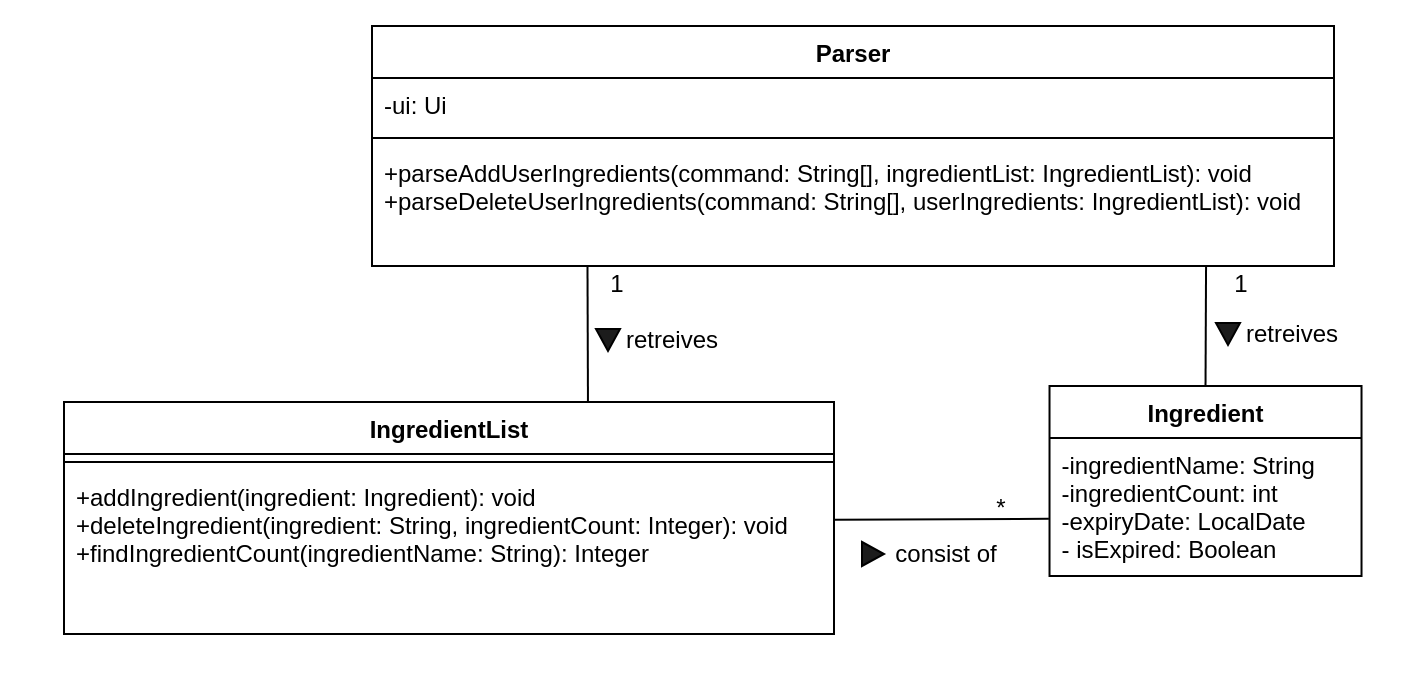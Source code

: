 <mxfile version="20.8.10" type="device"><diagram name="Page-1" id="iIjgThHYcFBI7fSDfPCQ"><mxGraphModel dx="691" dy="409" grid="0" gridSize="10" guides="1" tooltips="1" connect="1" arrows="1" fold="1" page="1" pageScale="1" pageWidth="1169" pageHeight="827" math="0" shadow="0"><root><mxCell id="0"/><mxCell id="1" parent="0"/><mxCell id="QD7r2LCSi3TkQgZWs7e6-28" value="" style="html=1;fillColor=default;strokeColor=none;" parent="1" vertex="1"><mxGeometry x="70" y="59" width="700" height="341" as="geometry"/></mxCell><mxCell id="QD7r2LCSi3TkQgZWs7e6-1" value="Parser" style="swimlane;fontStyle=1;align=center;verticalAlign=top;childLayout=stackLayout;horizontal=1;startSize=26;horizontalStack=0;resizeParent=1;resizeParentMax=0;resizeLast=0;collapsible=1;marginBottom=0;" parent="1" vertex="1"><mxGeometry x="256" y="72" width="481" height="120" as="geometry"/></mxCell><mxCell id="QD7r2LCSi3TkQgZWs7e6-2" value="-ui: Ui" style="text;strokeColor=none;fillColor=none;align=left;verticalAlign=top;spacingLeft=4;spacingRight=4;overflow=hidden;rotatable=0;points=[[0,0.5],[1,0.5]];portConstraint=eastwest;" parent="QD7r2LCSi3TkQgZWs7e6-1" vertex="1"><mxGeometry y="26" width="481" height="26" as="geometry"/></mxCell><mxCell id="QD7r2LCSi3TkQgZWs7e6-3" value="" style="line;strokeWidth=1;fillColor=none;align=left;verticalAlign=middle;spacingTop=-1;spacingLeft=3;spacingRight=3;rotatable=0;labelPosition=right;points=[];portConstraint=eastwest;strokeColor=inherit;" parent="QD7r2LCSi3TkQgZWs7e6-1" vertex="1"><mxGeometry y="52" width="481" height="8" as="geometry"/></mxCell><mxCell id="QD7r2LCSi3TkQgZWs7e6-4" value="+parseAddUserIngredients(command: String[], ingredientList: IngredientList): void&#10;+parseDeleteUserIngredients(command: String[], userIngredients: IngredientList): void" style="text;strokeColor=none;fillColor=none;align=left;verticalAlign=top;spacingLeft=4;spacingRight=4;overflow=hidden;rotatable=0;points=[[0,0.5],[1,0.5]];portConstraint=eastwest;" parent="QD7r2LCSi3TkQgZWs7e6-1" vertex="1"><mxGeometry y="60" width="481" height="60" as="geometry"/></mxCell><mxCell id="QD7r2LCSi3TkQgZWs7e6-19" value="" style="endArrow=none;html=1;rounded=0;entryX=0.224;entryY=1;entryDx=0;entryDy=0;entryPerimeter=0;" parent="1" target="QD7r2LCSi3TkQgZWs7e6-4" edge="1"><mxGeometry width="50" height="50" relative="1" as="geometry"><mxPoint x="364" y="264" as="sourcePoint"/><mxPoint x="365" y="211" as="targetPoint"/></mxGeometry></mxCell><mxCell id="QD7r2LCSi3TkQgZWs7e6-21" value="" style="endArrow=none;html=1;rounded=0;entryX=-0.002;entryY=0.586;entryDx=0;entryDy=0;entryPerimeter=0;exitX=1.001;exitY=0.303;exitDx=0;exitDy=0;exitPerimeter=0;" parent="1" source="QD7r2LCSi3TkQgZWs7e6-9" target="QD7r2LCSi3TkQgZWs7e6-15" edge="1"><mxGeometry width="50" height="50" relative="1" as="geometry"><mxPoint x="386.75" y="274.5" as="sourcePoint"/><mxPoint x="373.744" y="202" as="targetPoint"/></mxGeometry></mxCell><mxCell id="QD7r2LCSi3TkQgZWs7e6-22" value="*" style="text;html=1;align=center;verticalAlign=middle;resizable=0;points=[];autosize=1;strokeColor=none;fillColor=none;" parent="1" vertex="1"><mxGeometry x="558" y="300" width="23" height="26" as="geometry"/></mxCell><mxCell id="QD7r2LCSi3TkQgZWs7e6-23" value="1" style="text;html=1;align=center;verticalAlign=middle;resizable=0;points=[];autosize=1;strokeColor=none;fillColor=none;" parent="1" vertex="1"><mxGeometry x="365" y="188" width="25" height="26" as="geometry"/></mxCell><mxCell id="QD7r2LCSi3TkQgZWs7e6-24" value="" style="endArrow=none;html=1;rounded=0;exitX=0.5;exitY=0;exitDx=0;exitDy=0;entryX=0.867;entryY=1.009;entryDx=0;entryDy=0;entryPerimeter=0;" parent="1" source="QD7r2LCSi3TkQgZWs7e6-14" edge="1" target="QD7r2LCSi3TkQgZWs7e6-4"><mxGeometry width="50" height="50" relative="1" as="geometry"><mxPoint x="659" y="251" as="sourcePoint"/><mxPoint x="674" y="190" as="targetPoint"/></mxGeometry></mxCell><mxCell id="QD7r2LCSi3TkQgZWs7e6-25" value="1" style="text;html=1;align=center;verticalAlign=middle;resizable=0;points=[];autosize=1;strokeColor=none;fillColor=none;" parent="1" vertex="1"><mxGeometry x="677" y="188" width="25" height="26" as="geometry"/></mxCell><mxCell id="QD7r2LCSi3TkQgZWs7e6-6" value="IngredientList" style="swimlane;fontStyle=1;align=center;verticalAlign=top;childLayout=stackLayout;horizontal=1;startSize=26;horizontalStack=0;resizeParent=1;resizeParentMax=0;resizeLast=0;collapsible=1;marginBottom=0;fillColor=#FFFFFF;" parent="1" vertex="1"><mxGeometry x="102" y="260" width="385" height="116" as="geometry"/></mxCell><mxCell id="QD7r2LCSi3TkQgZWs7e6-8" value="" style="line;strokeWidth=1;fillColor=none;align=left;verticalAlign=middle;spacingTop=-1;spacingLeft=3;spacingRight=3;rotatable=0;labelPosition=right;points=[];portConstraint=eastwest;strokeColor=inherit;" parent="QD7r2LCSi3TkQgZWs7e6-6" vertex="1"><mxGeometry y="26" width="385" height="8" as="geometry"/></mxCell><mxCell id="QD7r2LCSi3TkQgZWs7e6-9" value="+addIngredient(ingredient: Ingredient): void&#10;+deleteIngredient(ingredient: String, ingredientCount: Integer): void&#10;+findIngredientCount(ingredientName: String): Integer" style="text;strokeColor=none;fillColor=none;align=left;verticalAlign=top;spacingLeft=4;spacingRight=4;overflow=hidden;rotatable=0;points=[[0,0.5],[1,0.5]];portConstraint=eastwest;" parent="QD7r2LCSi3TkQgZWs7e6-6" vertex="1"><mxGeometry y="34" width="385" height="82" as="geometry"/></mxCell><mxCell id="QD7r2LCSi3TkQgZWs7e6-14" value="Ingredient" style="swimlane;fontStyle=1;align=center;verticalAlign=top;childLayout=stackLayout;horizontal=1;startSize=26;horizontalStack=0;resizeParent=1;resizeParentMax=0;resizeLast=0;collapsible=1;marginBottom=0;" parent="1" vertex="1"><mxGeometry x="594.76" y="252" width="156" height="95" as="geometry"/></mxCell><mxCell id="QD7r2LCSi3TkQgZWs7e6-15" value="-ingredientName: String&#10;-ingredientCount: int&#10;-expiryDate: LocalDate&#10;- isExpired: Boolean" style="text;strokeColor=none;fillColor=none;align=left;verticalAlign=top;spacingLeft=4;spacingRight=4;overflow=hidden;rotatable=0;points=[[0,0.5],[1,0.5]];portConstraint=eastwest;" parent="QD7r2LCSi3TkQgZWs7e6-14" vertex="1"><mxGeometry y="26" width="156" height="69" as="geometry"/></mxCell><mxCell id="eTLkhXpMhbSrlDtid2MF-6" value="consist of" style="text;html=1;strokeColor=none;fillColor=none;align=center;verticalAlign=middle;whiteSpace=wrap;rounded=0;" vertex="1" parent="1"><mxGeometry x="512.5" y="321" width="60" height="30" as="geometry"/></mxCell><mxCell id="eTLkhXpMhbSrlDtid2MF-7" value="" style="verticalLabelPosition=bottom;verticalAlign=top;html=1;shape=mxgraph.basic.acute_triangle;dx=0.5;fillColor=#1c1c1c;rotation=-180;direction=north;" vertex="1" parent="1"><mxGeometry x="501" y="330" width="11" height="12" as="geometry"/></mxCell><mxCell id="eTLkhXpMhbSrlDtid2MF-8" value="" style="group" vertex="1" connectable="0" parent="1"><mxGeometry x="368" y="214" width="68" height="30" as="geometry"/></mxCell><mxCell id="eTLkhXpMhbSrlDtid2MF-9" value="retreives" style="text;html=1;strokeColor=none;fillColor=none;align=center;verticalAlign=middle;whiteSpace=wrap;rounded=0;" vertex="1" parent="eTLkhXpMhbSrlDtid2MF-8"><mxGeometry x="8" width="60" height="30" as="geometry"/></mxCell><mxCell id="eTLkhXpMhbSrlDtid2MF-10" value="" style="verticalLabelPosition=bottom;verticalAlign=top;html=1;shape=mxgraph.basic.acute_triangle;dx=0.5;fillColor=#1c1c1c;rotation=-180;" vertex="1" parent="eTLkhXpMhbSrlDtid2MF-8"><mxGeometry y="9.5" width="12" height="11" as="geometry"/></mxCell><mxCell id="eTLkhXpMhbSrlDtid2MF-11" value="" style="group" vertex="1" connectable="0" parent="1"><mxGeometry x="678" y="211" width="68" height="30" as="geometry"/></mxCell><mxCell id="eTLkhXpMhbSrlDtid2MF-12" value="retreives" style="text;html=1;strokeColor=none;fillColor=none;align=center;verticalAlign=middle;whiteSpace=wrap;rounded=0;" vertex="1" parent="eTLkhXpMhbSrlDtid2MF-11"><mxGeometry x="8" width="60" height="30" as="geometry"/></mxCell><mxCell id="eTLkhXpMhbSrlDtid2MF-13" value="" style="verticalLabelPosition=bottom;verticalAlign=top;html=1;shape=mxgraph.basic.acute_triangle;dx=0.5;fillColor=#1c1c1c;rotation=-180;" vertex="1" parent="eTLkhXpMhbSrlDtid2MF-11"><mxGeometry y="9.5" width="12" height="11" as="geometry"/></mxCell></root></mxGraphModel></diagram></mxfile>
